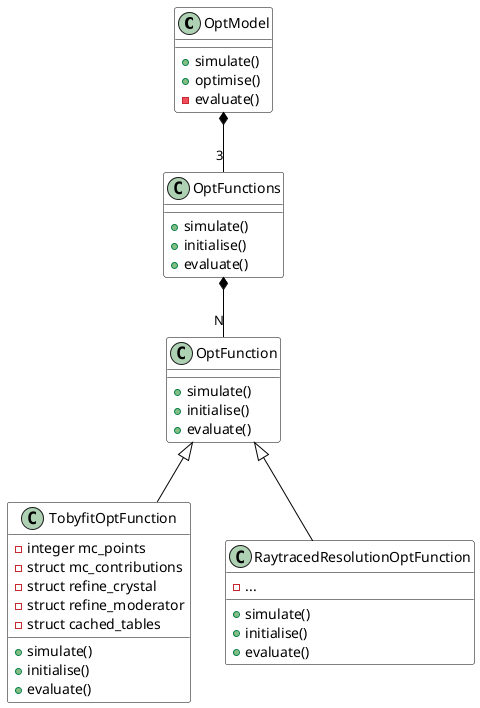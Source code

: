 @startuml OptFunction_subclasses

skinparam class {
BackgroundColor White
ArrowColor Black
BorderColor Black
}

class OptModel{
    + simulate()
    + optimise()
    - evaluate()
}

class OptFunctions{
    + simulate()
    + initialise()
    + evaluate()
}

class OptFunction{
    + simulate()
    + initialise()
    + evaluate()
}

class TobyfitOptFunction{
    - integer mc_points
    - struct mc_contributions
    - struct refine_crystal
    - struct refine_moderator
    - struct cached_tables
    + simulate()
    + initialise()
    + evaluate()
}

class RaytracedResolutionOptFunction{
    - ...
    + simulate()
    + initialise()
    + evaluate()
}

OptModel *-- "3" OptFunctions
OptFunctions *-- "N" OptFunction
OptFunction <|-- TobyfitOptFunction
OptFunction <|-- RaytracedResolutionOptFunction
@enduml
